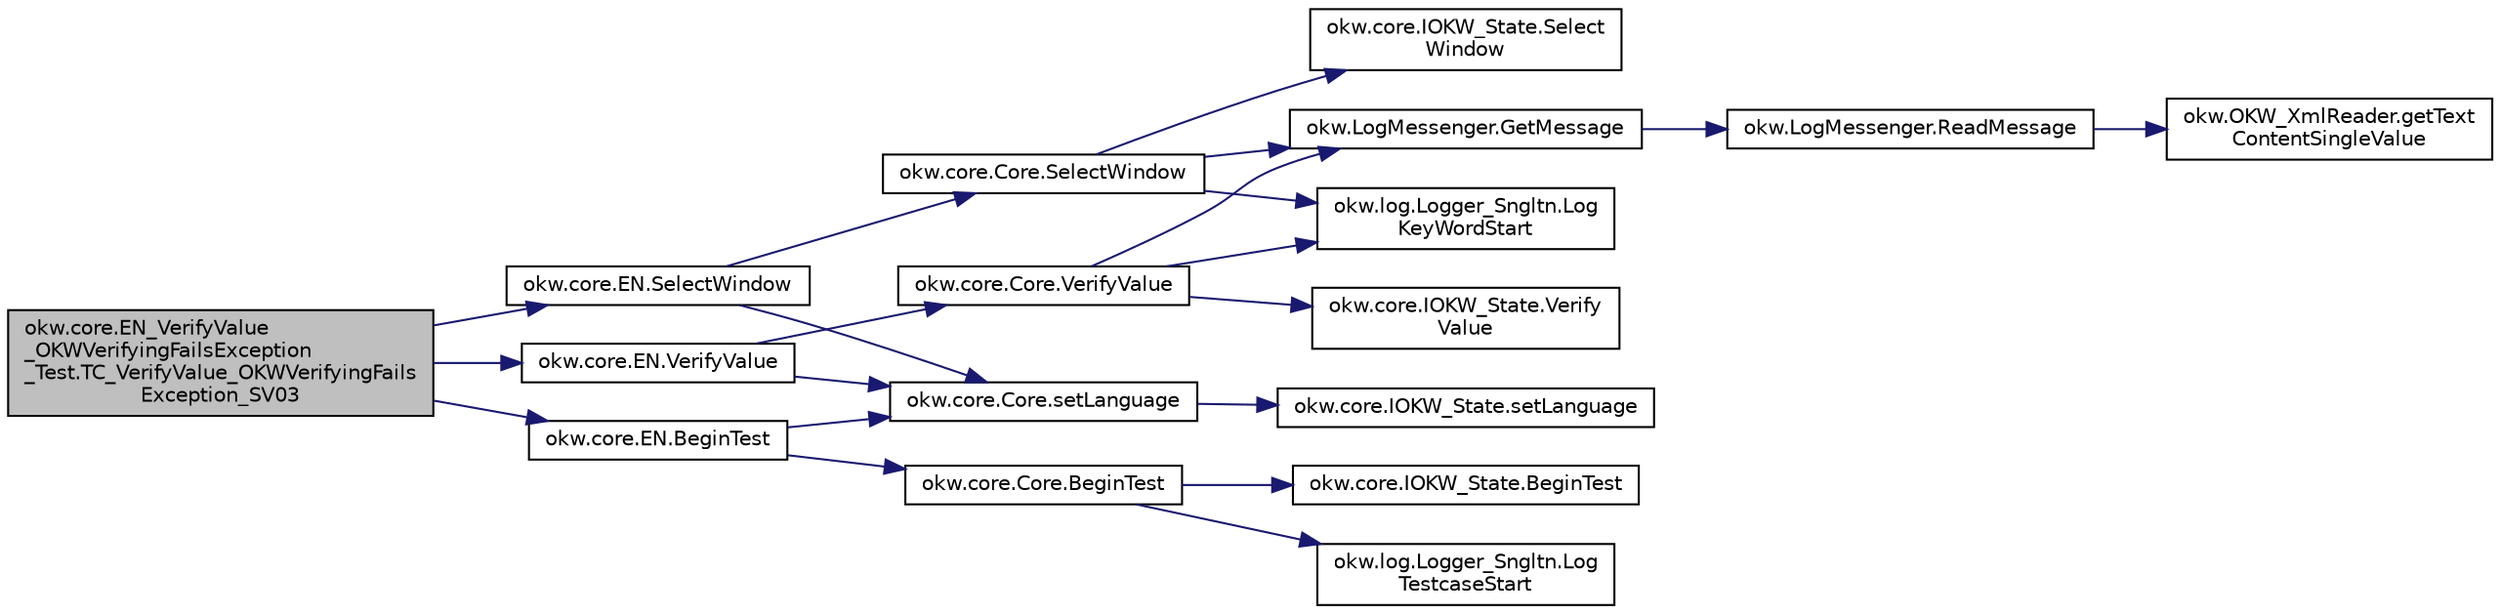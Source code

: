 digraph "okw.core.EN_VerifyValue_OKWVerifyingFailsException_Test.TC_VerifyValue_OKWVerifyingFailsException_SV03"
{
 // INTERACTIVE_SVG=YES
 // LATEX_PDF_SIZE
  edge [fontname="Helvetica",fontsize="10",labelfontname="Helvetica",labelfontsize="10"];
  node [fontname="Helvetica",fontsize="10",shape=record];
  rankdir="LR";
  Node144 [label="okw.core.EN_VerifyValue\l_OKWVerifyingFailsException\l_Test.TC_VerifyValue_OKWVerifyingFails\lException_SV03",height=0.2,width=0.4,color="black", fillcolor="grey75", style="filled", fontcolor="black",tooltip="Prüft, ob die Ausnahme OKWVerifyingFailsException bei einem Soll/Ist-Vergleich ausgelöst wird."];
  Node144 -> Node145 [color="midnightblue",fontsize="10",style="solid",fontname="Helvetica"];
  Node145 [label="okw.core.EN.BeginTest",height=0.2,width=0.4,color="black", fillcolor="white", style="filled",URL="$classokw_1_1core_1_1_e_n.html#aef613b0a3e6bb8a9623984db145cae69",tooltip="Markiert den Anfang eines neuen Testfalls."];
  Node145 -> Node146 [color="midnightblue",fontsize="10",style="solid",fontname="Helvetica"];
  Node146 [label="okw.core.Core.setLanguage",height=0.2,width=0.4,color="black", fillcolor="white", style="filled",URL="$classokw_1_1core_1_1_core.html#ab4e0f723d27cb11c944ec4c82c426100",tooltip="Setzt die Sprache auf den gegebenen wert Language."];
  Node146 -> Node147 [color="midnightblue",fontsize="10",style="solid",fontname="Helvetica"];
  Node147 [label="okw.core.IOKW_State.setLanguage",height=0.2,width=0.4,color="black", fillcolor="white", style="filled",URL="$interfaceokw_1_1core_1_1_i_o_k_w___state.html#a866baa0bde08a47418f54d63bdb56097",tooltip="Interne Methode zum setzen der Sprache für die sprachabhängigen Ausgaben der Dokumentation (Log)."];
  Node145 -> Node148 [color="midnightblue",fontsize="10",style="solid",fontname="Helvetica"];
  Node148 [label="okw.core.Core.BeginTest",height=0.2,width=0.4,color="black", fillcolor="white", style="filled",URL="$classokw_1_1core_1_1_core.html#acfefe92468c9eb9e951846372726c4d8",tooltip="Markiert den Anfang eines neuen Testfalls."];
  Node148 -> Node149 [color="midnightblue",fontsize="10",style="solid",fontname="Helvetica"];
  Node149 [label="okw.log.Logger_Sngltn.Log\lTestcaseStart",height=0.2,width=0.4,color="black", fillcolor="white", style="filled",URL="$classokw_1_1log_1_1_logger___sngltn.html#a60f4ad59db847ae61df928f9920f3deb",tooltip="Ausgabe des Testfalls."];
  Node148 -> Node150 [color="midnightblue",fontsize="10",style="solid",fontname="Helvetica"];
  Node150 [label="okw.core.IOKW_State.BeginTest",height=0.2,width=0.4,color="black", fillcolor="white", style="filled",URL="$interfaceokw_1_1core_1_1_i_o_k_w___state.html#ae5480ddb1fc37eade5d899d335bc4b13",tooltip="Markiert den Anfang eines neuen Testfalls."];
  Node144 -> Node151 [color="midnightblue",fontsize="10",style="solid",fontname="Helvetica"];
  Node151 [label="okw.core.EN.SelectWindow",height=0.2,width=0.4,color="black", fillcolor="white", style="filled",URL="$classokw_1_1core_1_1_e_n.html#a2b61c2b39a9cfdbdfd25fe0e3d43785b",tooltip="Setzt den Kontext auf das gegebene Fenster."];
  Node151 -> Node146 [color="midnightblue",fontsize="10",style="solid",fontname="Helvetica"];
  Node151 -> Node152 [color="midnightblue",fontsize="10",style="solid",fontname="Helvetica"];
  Node152 [label="okw.core.Core.SelectWindow",height=0.2,width=0.4,color="black", fillcolor="white", style="filled",URL="$classokw_1_1core_1_1_core.html#a6a68660eb5e34965522896e2a5c48314",tooltip="Setzt den Kontext auf das gegebene Fenster."];
  Node152 -> Node153 [color="midnightblue",fontsize="10",style="solid",fontname="Helvetica"];
  Node153 [label="okw.log.Logger_Sngltn.Log\lKeyWordStart",height=0.2,width=0.4,color="black", fillcolor="white", style="filled",URL="$classokw_1_1log_1_1_logger___sngltn.html#a70ec25e200e00ecefc544e8fd371d2ef",tooltip="Ausgabe eines Schlüsselwortes."];
  Node152 -> Node154 [color="midnightblue",fontsize="10",style="solid",fontname="Helvetica"];
  Node154 [label="okw.LogMessenger.GetMessage",height=0.2,width=0.4,color="black", fillcolor="white", style="filled",URL="$classokw_1_1_log_messenger.html#af225d1f037d47b3b085175c09d78bdd2",tooltip="Holt die Log-Meldung für MethodeNmae/Textkey ohne weitere Parameter."];
  Node154 -> Node155 [color="midnightblue",fontsize="10",style="solid",fontname="Helvetica"];
  Node155 [label="okw.LogMessenger.ReadMessage",height=0.2,width=0.4,color="black", fillcolor="white", style="filled",URL="$classokw_1_1_log_messenger.html#a530cd6ab82ec82a04206a2e976ec06e3",tooltip="Interne Kernfunktion holt die Log-Meldung mit Platzhaltern aus der XML-Datei."];
  Node155 -> Node156 [color="midnightblue",fontsize="10",style="solid",fontname="Helvetica"];
  Node156 [label="okw.OKW_XmlReader.getText\lContentSingleValue",height=0.2,width=0.4,color="black", fillcolor="white", style="filled",URL="$classokw_1_1_o_k_w___xml_reader.html#ab920b5335a2e1429c14cc5f8e79f39eb",tooltip="Lies den TextContent eines Tag."];
  Node152 -> Node157 [color="midnightblue",fontsize="10",style="solid",fontname="Helvetica"];
  Node157 [label="okw.core.IOKW_State.Select\lWindow",height=0.2,width=0.4,color="black", fillcolor="white", style="filled",URL="$interfaceokw_1_1core_1_1_i_o_k_w___state.html#ad4fc9610ed5b1176590a45b55e6ac7f0",tooltip="Setzt den Kontext auf das gegebene Fenster."];
  Node144 -> Node158 [color="midnightblue",fontsize="10",style="solid",fontname="Helvetica"];
  Node158 [label="okw.core.EN.VerifyValue",height=0.2,width=0.4,color="black", fillcolor="white", style="filled",URL="$classokw_1_1core_1_1_e_n.html#adb1179b7a549509b59f95a87a52e295d",tooltip="Prüft den Standardwert eines Objektes (in den meisten Fällen ist dies der angezeigte Text)."];
  Node158 -> Node146 [color="midnightblue",fontsize="10",style="solid",fontname="Helvetica"];
  Node158 -> Node159 [color="midnightblue",fontsize="10",style="solid",fontname="Helvetica"];
  Node159 [label="okw.core.Core.VerifyValue",height=0.2,width=0.4,color="black", fillcolor="white", style="filled",URL="$classokw_1_1core_1_1_core.html#aac0d21359cfabf641db830eadeb11721",tooltip="Prüft den Standardwert eines Objektes (in den meisten Fällen ist dies der angezeigte Text)."];
  Node159 -> Node153 [color="midnightblue",fontsize="10",style="solid",fontname="Helvetica"];
  Node159 -> Node154 [color="midnightblue",fontsize="10",style="solid",fontname="Helvetica"];
  Node159 -> Node160 [color="midnightblue",fontsize="10",style="solid",fontname="Helvetica"];
  Node160 [label="okw.core.IOKW_State.Verify\lValue",height=0.2,width=0.4,color="black", fillcolor="white", style="filled",URL="$interfaceokw_1_1core_1_1_i_o_k_w___state.html#a7cc12f50a3b6af352a873d42d947813e",tooltip="Prüft den Standardwert eines Objektes (in den meisten Fällen ist dies der angezeigte Text)."];
}
